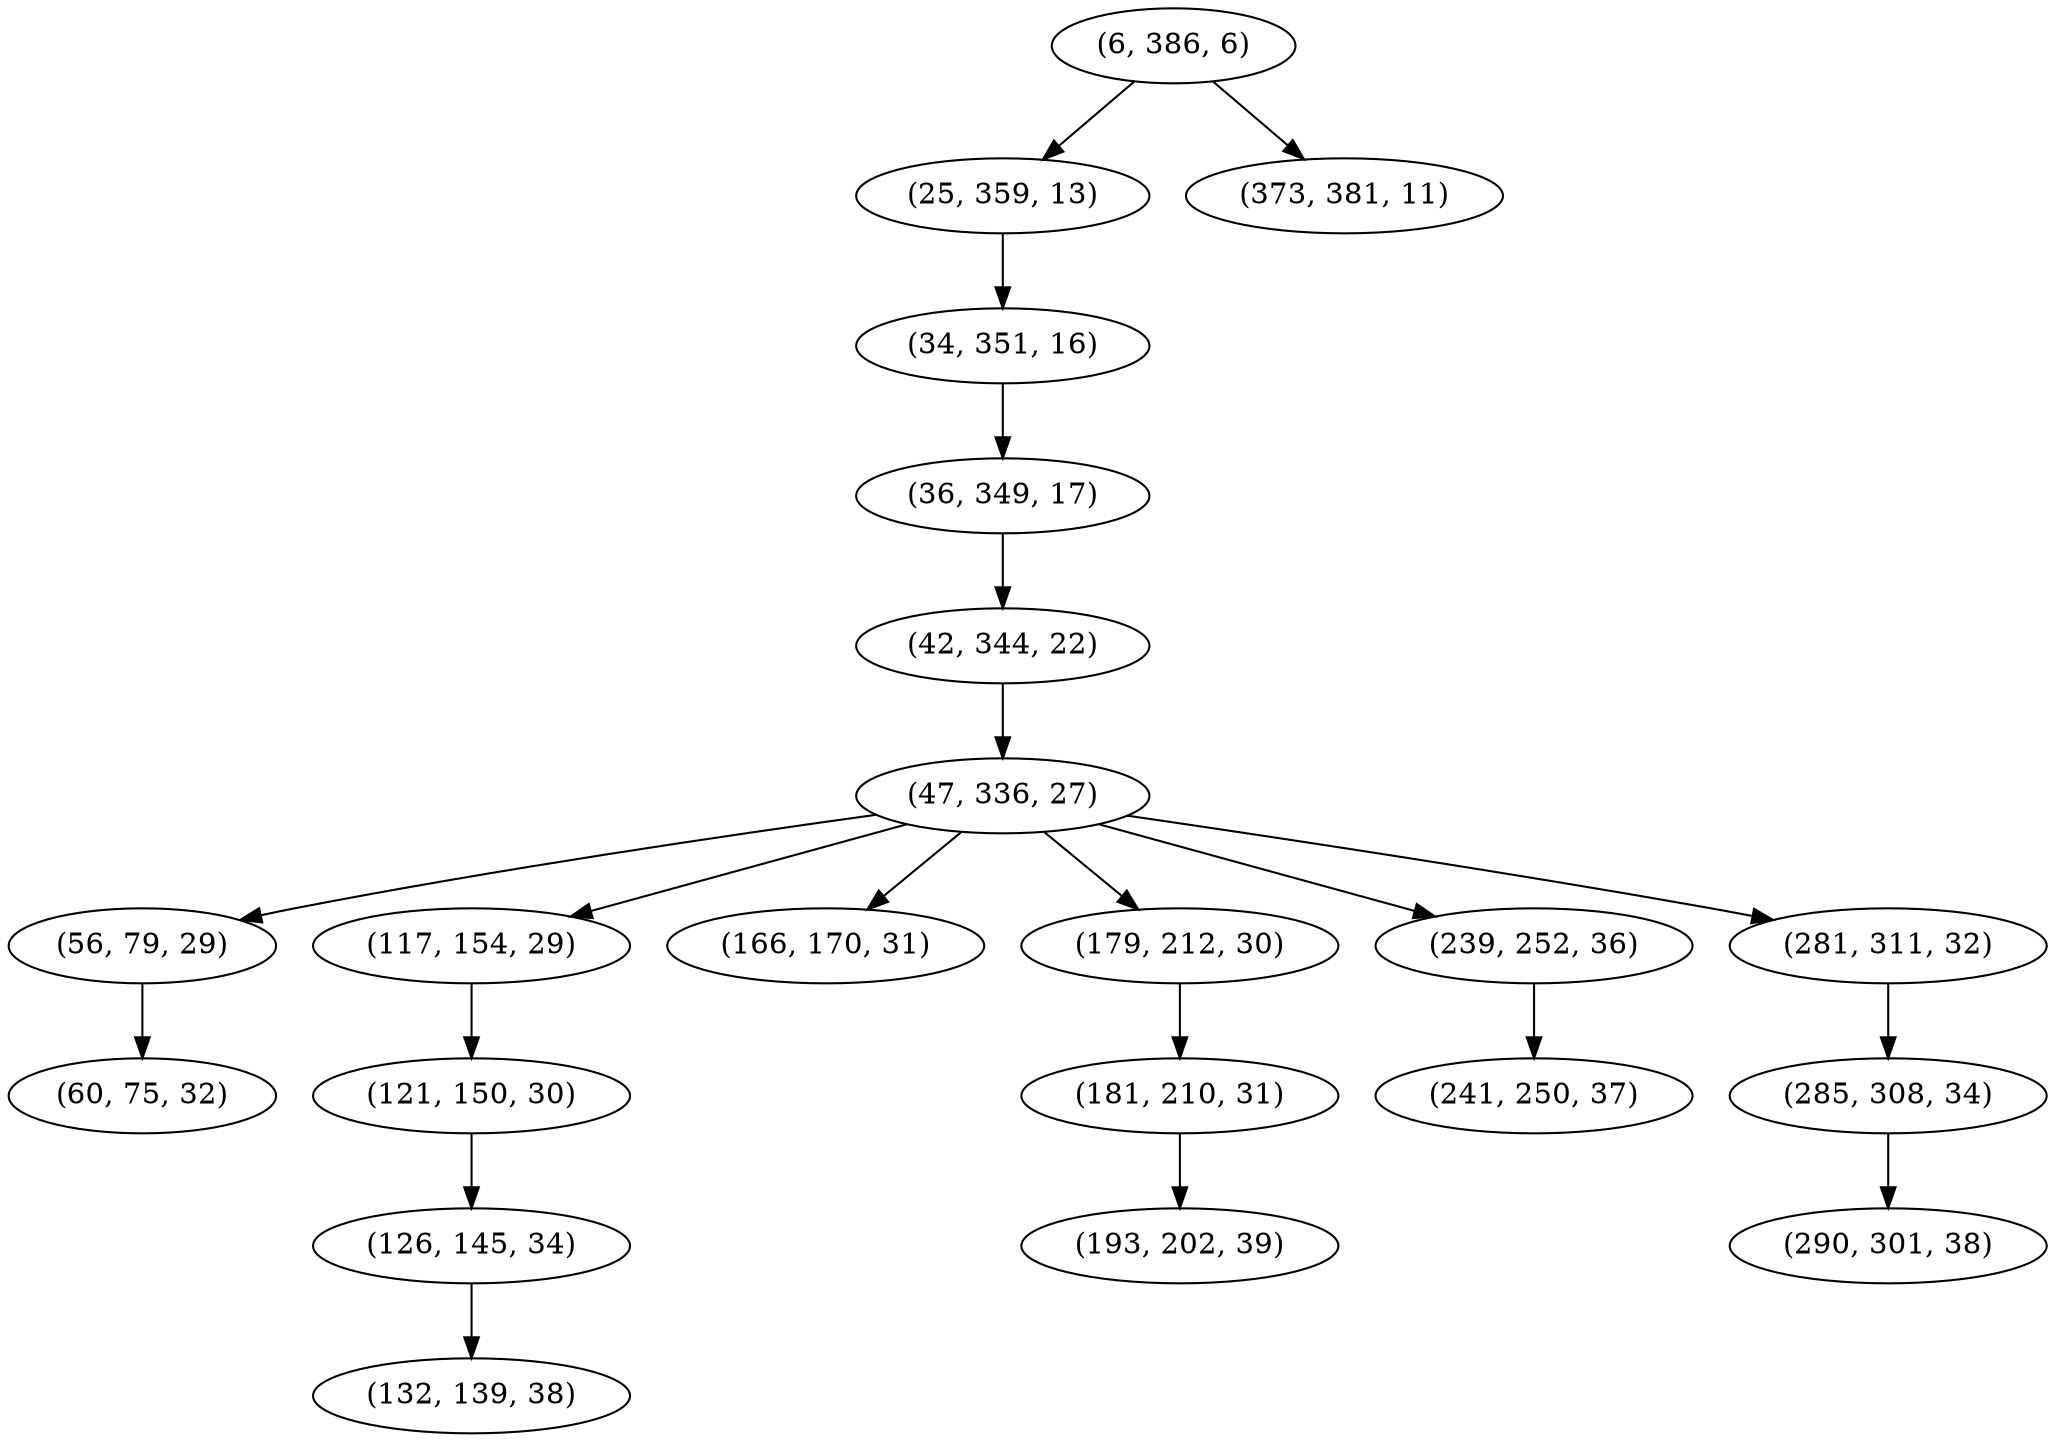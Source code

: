 digraph tree {
    "(6, 386, 6)";
    "(25, 359, 13)";
    "(34, 351, 16)";
    "(36, 349, 17)";
    "(42, 344, 22)";
    "(47, 336, 27)";
    "(56, 79, 29)";
    "(60, 75, 32)";
    "(117, 154, 29)";
    "(121, 150, 30)";
    "(126, 145, 34)";
    "(132, 139, 38)";
    "(166, 170, 31)";
    "(179, 212, 30)";
    "(181, 210, 31)";
    "(193, 202, 39)";
    "(239, 252, 36)";
    "(241, 250, 37)";
    "(281, 311, 32)";
    "(285, 308, 34)";
    "(290, 301, 38)";
    "(373, 381, 11)";
    "(6, 386, 6)" -> "(25, 359, 13)";
    "(6, 386, 6)" -> "(373, 381, 11)";
    "(25, 359, 13)" -> "(34, 351, 16)";
    "(34, 351, 16)" -> "(36, 349, 17)";
    "(36, 349, 17)" -> "(42, 344, 22)";
    "(42, 344, 22)" -> "(47, 336, 27)";
    "(47, 336, 27)" -> "(56, 79, 29)";
    "(47, 336, 27)" -> "(117, 154, 29)";
    "(47, 336, 27)" -> "(166, 170, 31)";
    "(47, 336, 27)" -> "(179, 212, 30)";
    "(47, 336, 27)" -> "(239, 252, 36)";
    "(47, 336, 27)" -> "(281, 311, 32)";
    "(56, 79, 29)" -> "(60, 75, 32)";
    "(117, 154, 29)" -> "(121, 150, 30)";
    "(121, 150, 30)" -> "(126, 145, 34)";
    "(126, 145, 34)" -> "(132, 139, 38)";
    "(179, 212, 30)" -> "(181, 210, 31)";
    "(181, 210, 31)" -> "(193, 202, 39)";
    "(239, 252, 36)" -> "(241, 250, 37)";
    "(281, 311, 32)" -> "(285, 308, 34)";
    "(285, 308, 34)" -> "(290, 301, 38)";
}

